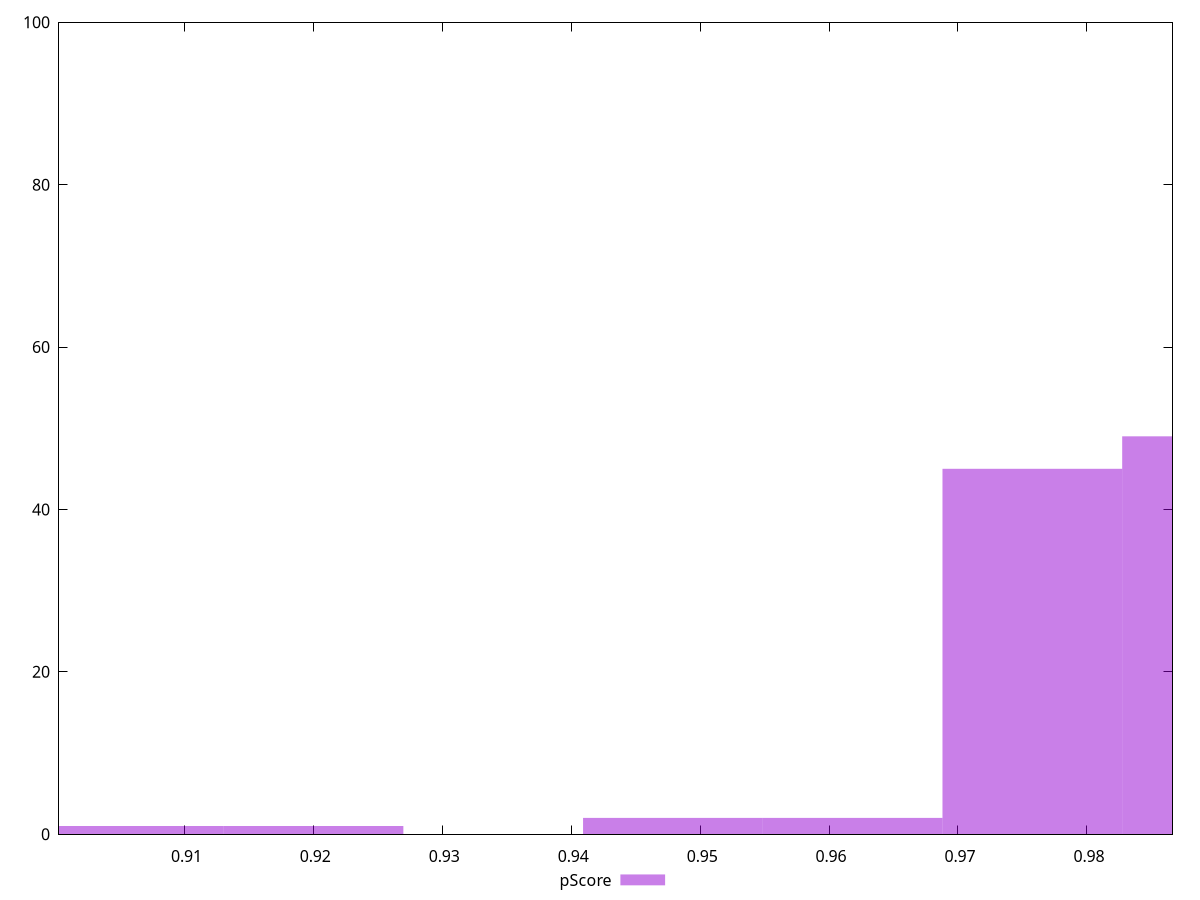 reset

$pScore <<EOF
0.9060706103648327 1
0.975768349623666 45
0.9478892539201327 2
0.9618288017718993 2
0.9200101582165994 1
0.9897078974754326 49
EOF

set key outside below
set boxwidth 0.013939547851766657
set xrange [0.9002695318412974:0.9866401024614426]
set yrange [0:100]
set trange [0:100]
set style fill transparent solid 0.5 noborder
set terminal svg size 640, 490 enhanced background rgb 'white'
set output "report_00026_2021-02-22T21:38:55.199Z/bootup-time/samples/pages+cached/pScore/histogram.svg"

plot $pScore title "pScore" with boxes

reset
